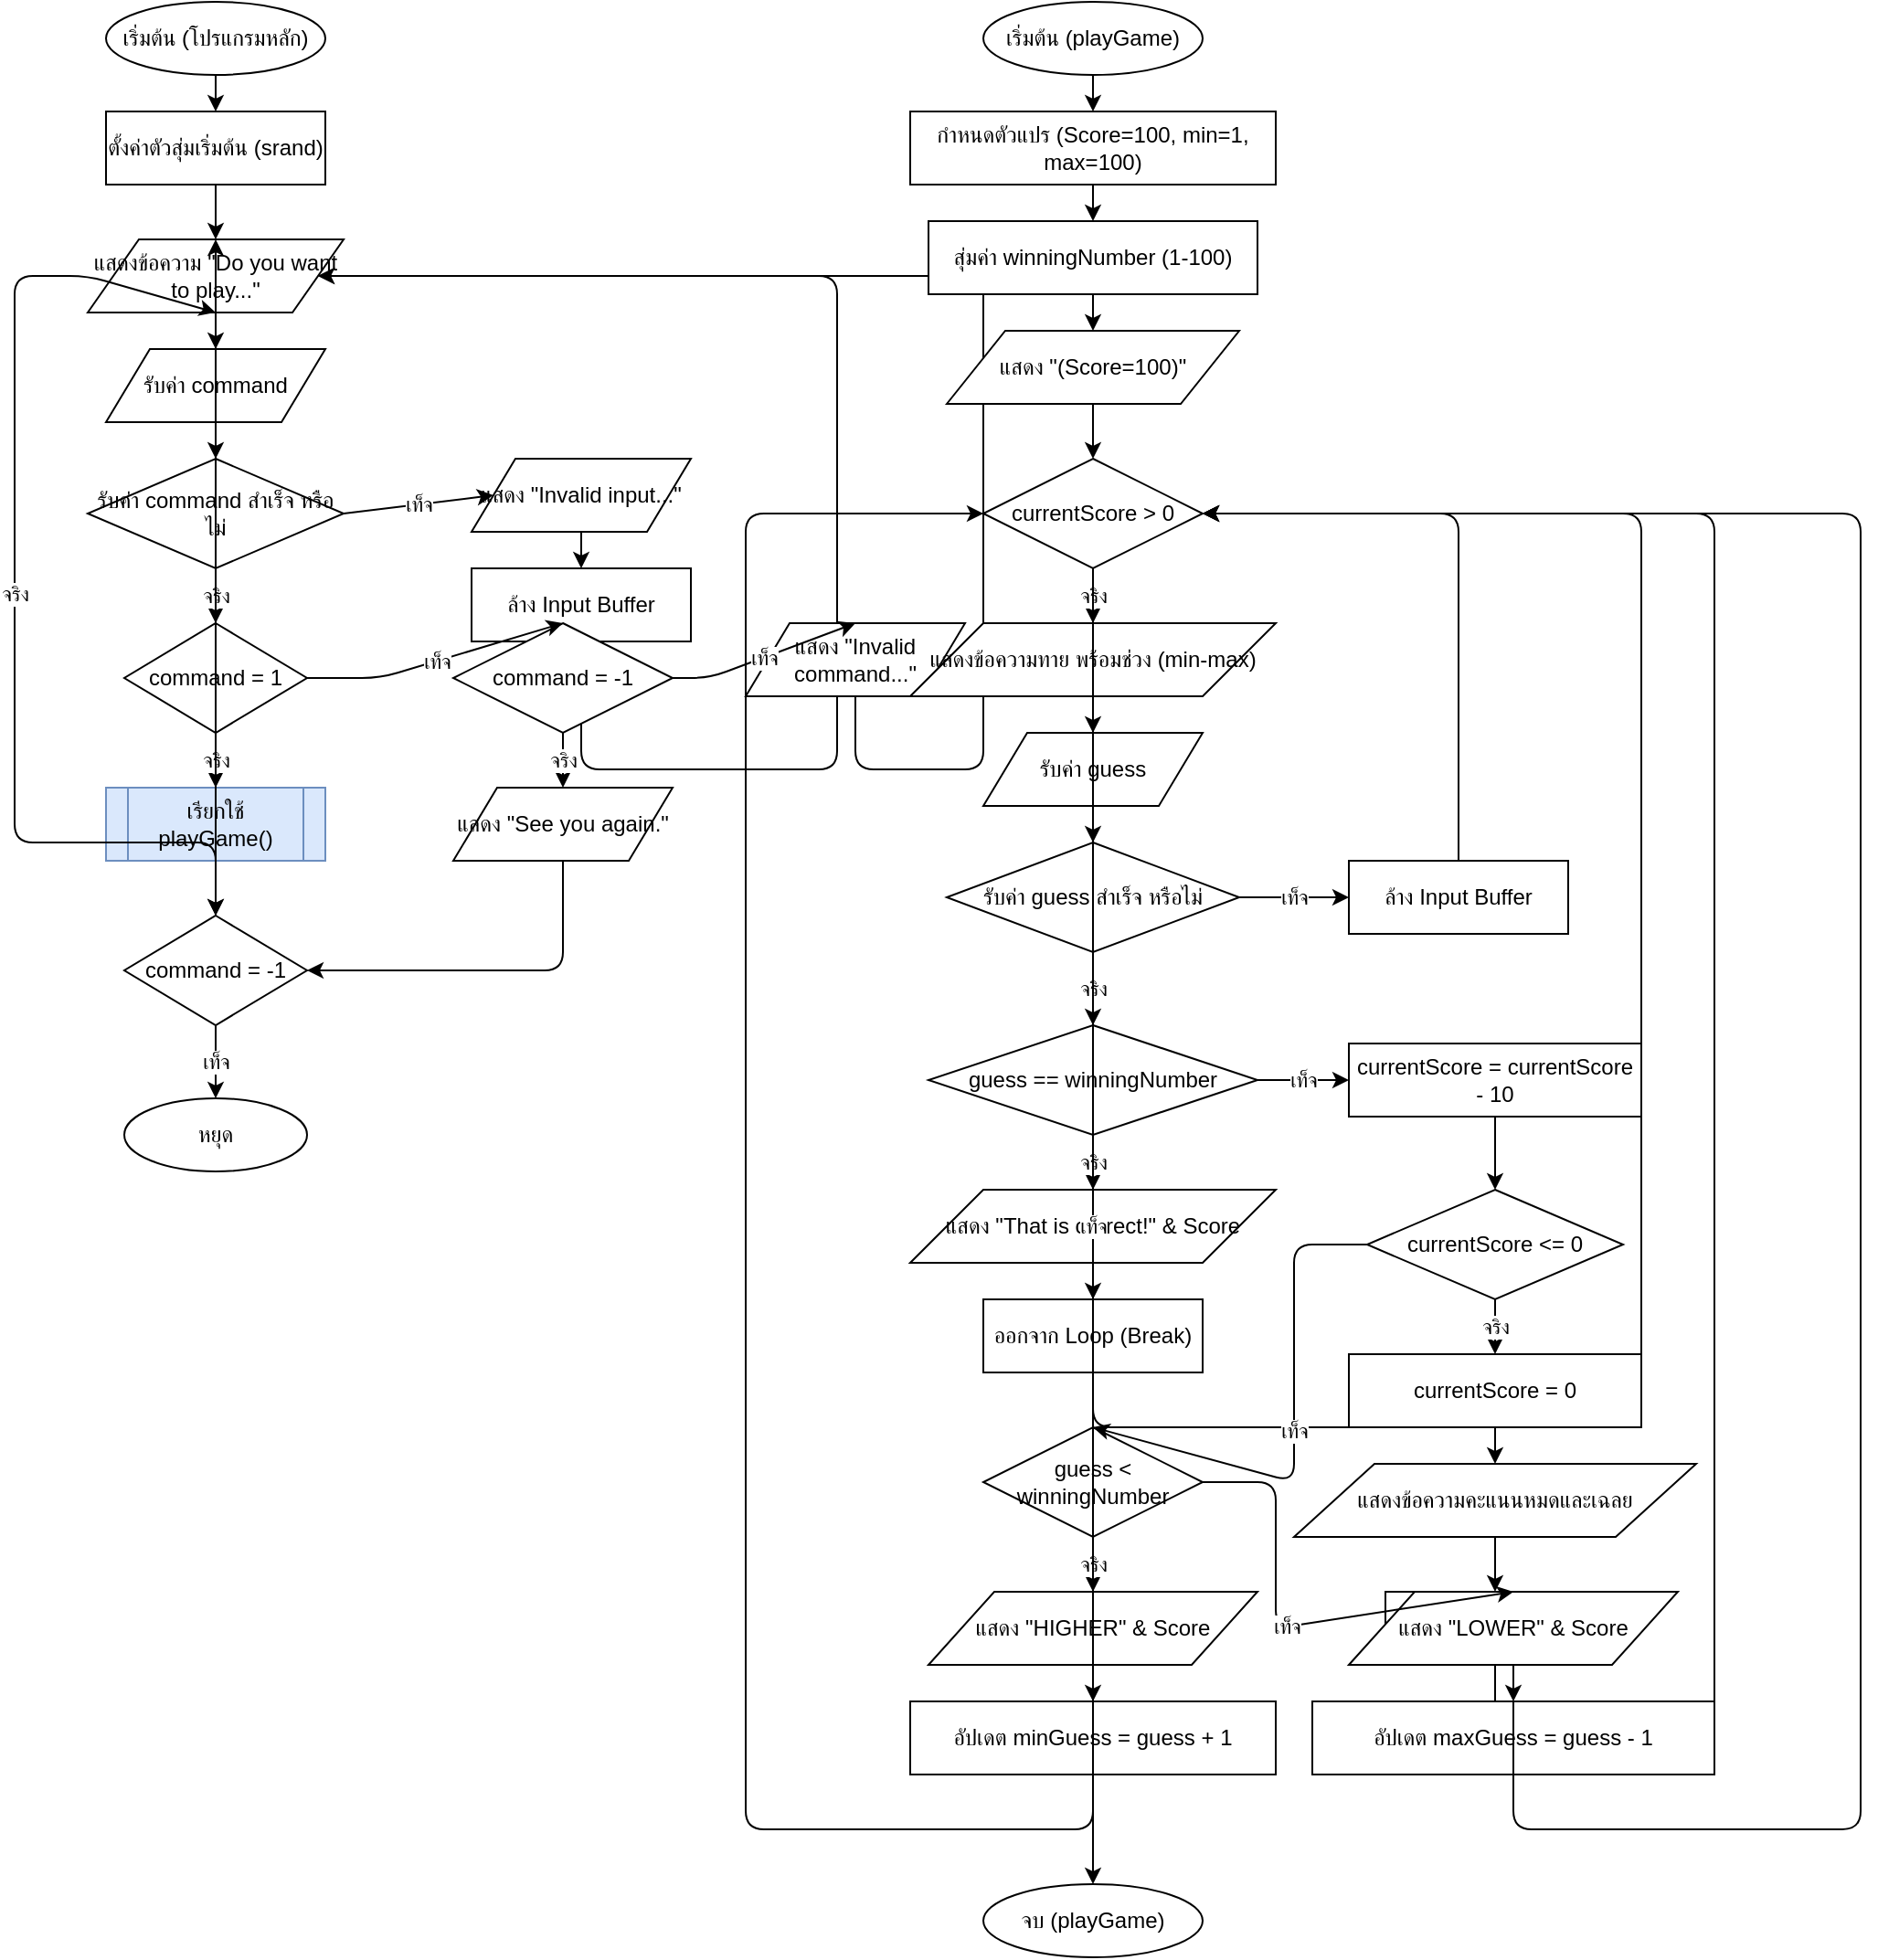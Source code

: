<mxGraphModel dx="1200" dy="700" grid="1" gridSize="10" guides="1" tooltips="1" connect="1" arrows="1" fold="1" page="1" pageScale="1" pageWidth="850" pageHeight="1100" math="0" shadow="0">
  <root>
    <mxCell id="0" />
    <mxCell id="1" parent="0" />
    <!-- ============================================== -->
    <!-- MAIN FLOWCHART: main() -->
    <!-- ============================================== -->
    <mxCell id="main_start" value="เริ่มต้น (โปรแกรมหลัก)" style="ellipse;whiteSpace=wrap;html=1;" vertex="1" parent="1">
      <mxGeometry x="100" y="20" width="120" height="40" as="geometry" />
    </mxCell>
    <mxCell id="main_init" value="ตั้งค่าตัวสุ่มเริ่มต้น (srand)" style="rounded=0;whiteSpace=wrap;html=1;" vertex="1" parent="1">
      <mxGeometry x="100" y="80" width="120" height="40" as="geometry" />
    </mxCell>
    <mxCell id="main_flow_1" value="" style="endArrow=classic;html=1;exitX=0.5;exitY=1;entryX=0.5;entryY=0;" edge="1" parent="1" source="main_start" target="main_init">
      <mxGeometry relative="1" as="geometry" />
    </mxCell>
    <!-- Loop: do { ... } while (command != -1) -->
    <mxCell id="main_loop_condition" value="command = -1" style="rhombus;whiteSpace=wrap;html=1;" vertex="1" parent="1">
      <mxGeometry x="110" y="520" width="100" height="60" as="geometry" />
    </mxCell>
    <mxCell id="main_flow_loop_init" value="" style="endArrow=classic;html=1;entryX=0.5;entryY=0;" edge="1" parent="1" target="main_loop_condition">
      <mxGeometry width="50" height="50" relative="1" as="geometry">
        <mxPoint x="160" y="500" as="sourcePoint" />
      </mxGeometry>
    </mxCell>
    <mxCell id="main_flow_loop_back" value="" style="endArrow=classic;html=1;exitX=0.5;exitY=1;entryX=0.5;entryY=0;" edge="1" parent="1" source="main_init">
      <mxGeometry relative="1" as="geometry">
        <mxPoint x="160" y="120" as="sourcePoint" />
        <mxPoint x="160" y="150" as="targetPoint" />
      </mxGeometry>
    </mxCell>
    <!-- Loop Start -->
    <mxCell id="main_prompt" value="แสดงข้อความ &quot;Do you want to play...&quot;" style="shape=parallelogram;perimeter=parallelogramPerimeter;whiteSpace=wrap;html=1;" vertex="1" parent="1">
      <mxGeometry x="90" y="150" width="140" height="40" as="geometry" />
    </mxCell>
    <mxCell id="main_input" value="รับค่า command" style="shape=parallelogram;perimeter=parallelogramPerimeter;whiteSpace=wrap;html=1;" vertex="1" parent="1">
      <mxGeometry x="100" y="210" width="120" height="40" as="geometry" />
    </mxCell>
    <mxCell id="main_flow_2" value="" style="endArrow=classic;html=1;exitX=0.5;exitY=1;entryX=0.5;entryY=0;" edge="1" parent="1" source="main_prompt" target="main_input">
      <mxGeometry relative="1" as="geometry" />
    </mxCell>
    <!-- Condition: Input Error (scanf != 1) -->
    <mxCell id="main_cond_input" value="รับค่า command สำเร็จ หรือไม่" style="rhombus;whiteSpace=wrap;html=1;" vertex="1" parent="1">
      <mxGeometry x="90" y="270" width="140" height="60" as="geometry" />
    </mxCell>
    <mxCell id="main_flow_3" value="" style="endArrow=classic;html=1;exitX=0.5;exitY=1;entryX=0.5;entryY=0;" edge="1" parent="1" source="main_input" target="main_cond_input">
      <mxGeometry relative="1" as="geometry" />
    </mxCell>
    <!-- Path: Input Error (False) -->
    <mxCell id="main_error_msg" value="แสดง &quot;Invalid input...&quot;" style="shape=parallelogram;perimeter=parallelogramPerimeter;whiteSpace=wrap;html=1;" vertex="1" parent="1">
      <mxGeometry x="300" y="270" width="120" height="40" as="geometry" />
    </mxCell>
    <mxCell id="main_error_clear" value="ล้าง Input Buffer" style="rounded=0;whiteSpace=wrap;html=1;" vertex="1" parent="1">
      <mxGeometry x="300" y="330" width="120" height="40" as="geometry" />
    </mxCell>
    <mxCell id="main_flow_error_1" value="เท็จ" style="endArrow=classic;html=1;exitX=1;exitY=0.5;entryX=0;entryY=0.5;" edge="1" parent="1" source="main_cond_input" target="main_error_msg">
      <mxGeometry relative="1" as="geometry">
        <mxPoint x="230" y="300" as="sourcePoint" />
      </mxGeometry>
    </mxCell>
    <mxCell id="main_flow_error_2" value="" style="endArrow=classic;html=1;exitX=0.5;exitY=1;entryX=0.5;entryY=0;" edge="1" parent="1" source="main_error_msg" target="main_error_clear">
      <mxGeometry relative="1" as="geometry" />
    </mxCell>
    <mxCell id="main_flow_error_loop" value="" style="endArrow=classic;html=1;exitX=0.5;exitY=1;entryX=1;entryY=0.5;" edge="1" parent="1" source="main_error_clear" target="main_prompt">
      <mxGeometry relative="1" as="geometry">
        <mxPoint x="360" y="370" as="sourcePoint" />
        <mxPoint x="360" y="170" as="targetPoint" />
        <Array as="points">
          <mxPoint x="360" y="440" />
          <mxPoint x="500" y="440" />
          <mxPoint x="500" y="170" />
          <mxPoint x="230" y="170" />
        </Array>
      </mxGeometry>
    </mxCell>
    <!-- Path: Input Success (True) -->
    <mxCell id="main_cond_play" value="command = 1" style="rhombus;whiteSpace=wrap;html=1;" vertex="1" parent="1">
      <mxGeometry x="110" y="360" width="100" height="60" as="geometry" />
    </mxCell>
    <mxCell id="main_flow_4" value="จริง" style="endArrow=classic;html=1;exitX=0.5;exitY=1;entryX=0.5;entryY=0;" edge="1" parent="1" source="main_cond_input" target="main_cond_play">
      <mxGeometry relative="1" as="geometry" />
    </mxCell>
    <!-- Path: Play Game (True) -->
    <mxCell id="main_call_func" value="เรียกใช้ playGame()" style="shape=process;whiteSpace=wrap;html=1;rounded=0;fillColor=#dae8fc;strokeColor=#6c8ebf;fontFamily=Helvetica;fontStyle=0" vertex="1" parent="1">
      <mxGeometry x="100" y="450" width="120" height="40" as="geometry" />
    </mxCell>
    <mxCell id="main_flow_5" value="จริง" style="endArrow=classic;html=1;exitX=0.5;exitY=1;entryX=0.5;entryY=0;" edge="1" parent="1" source="main_cond_play" target="main_call_func">
      <mxGeometry relative="1" as="geometry" />
    </mxCell>
    <mxCell id="main_flow_func_return" value="" style="endArrow=classic;html=1;exitX=0.5;exitY=1;entryX=0.5;entryY=0;" edge="1" parent="1" source="main_call_func" target="main_prompt">
      <mxGeometry relative="1" as="geometry">
        <mxPoint x="160" y="490" as="sourcePoint" />
        <mxPoint x="160" y="150" as="targetPoint" />
        <Array as="points">
          <mxPoint x="160" y="500" />
          <mxPoint x="160" y="520" />
          <mxPoint x="160" y="520" />
          <mxPoint x="160" y="520" />
          <mxPoint x="160" y="520" />
        </Array>
      </mxGeometry>
    </mxCell>
    <mxCell id="main_flow_func_return_to_check" value="" style="endArrow=classic;html=1;exitX=0.5;exitY=1;entryX=0.5;entryY=0;" edge="1" parent="1" source="main_call_func" target="main_loop_condition">
      <mxGeometry relative="1" as="geometry">
        <mxPoint x="160" y="490" as="sourcePoint" />
        <mxPoint x="160" y="520" as="targetPoint" />
      </mxGeometry>
    </mxCell>
    <!-- Path: Command Check (False) -->
    <mxCell id="main_cond_exit" value="command = -1" style="rhombus;whiteSpace=wrap;html=1;" vertex="1" parent="1">
      <mxGeometry x="290" y="360" width="120" height="60" as="geometry" />
    </mxCell>
    <mxCell id="main_flow_6" value="เท็จ" style="endArrow=classic;html=1;exitX=1;exitY=0.5;entryX=0.5;entryY=0;" edge="1" parent="1" source="main_cond_play" target="main_cond_exit">
      <mxGeometry relative="1" as="geometry">
        <mxPoint x="210" y="390" as="sourcePoint" />
        <mxPoint x="350" y="390" as="targetPoint" />
        <Array as="points">
          <mxPoint x="250" y="390" />
          <mxPoint x="250" y="390" />
        </Array>
      </mxGeometry>
    </mxCell>
    <!-- Path: Exit (True) -->
    <mxCell id="main_exit_msg" value="แสดง &quot;See you again.&quot;" style="shape=parallelogram;perimeter=parallelogramPerimeter;whiteSpace=wrap;html=1;" vertex="1" parent="1">
      <mxGeometry x="290" y="450" width="120" height="40" as="geometry" />
    </mxCell>
    <mxCell id="main_flow_7" value="จริง" style="endArrow=classic;html=1;exitX=0.5;exitY=1;entryX=0.5;entryY=0;" edge="1" parent="1" source="main_cond_exit" target="main_exit_msg">
      <mxGeometry relative="1" as="geometry" />
    </mxCell>
    <mxCell id="main_flow_exit_loop" value="" style="endArrow=classic;html=1;exitX=0.5;exitY=1;entryX=1;entryY=0.5;" edge="1" parent="1" source="main_exit_msg" target="main_loop_condition">
      <mxGeometry relative="1" as="geometry">
        <mxPoint x="350" y="490" as="sourcePoint" />
        <mxPoint x="210" y="550" as="targetPoint" />
        <Array as="points">
          <mxPoint x="350" y="550" />
        </Array>
      </mxGeometry>
    </mxCell>
    <!-- Path: Invalid Command (False) -->
    <mxCell id="main_invalid_msg" value="แสดง &quot;Invalid command...&quot;" style="shape=parallelogram;perimeter=parallelogramPerimeter;whiteSpace=wrap;html=1;" vertex="1" parent="1">
      <mxGeometry x="450" y="360" width="120" height="40" as="geometry" />
    </mxCell>
    <mxCell id="main_flow_8" value="เท็จ" style="endArrow=classic;html=1;exitX=1;exitY=0.5;entryX=0.5;entryY=0;" edge="1" parent="1" source="main_cond_exit" target="main_invalid_msg">
      <mxGeometry relative="1" as="geometry">
        <mxPoint x="410" y="390" as="sourcePoint" />
        <mxPoint x="510" y="390" as="targetPoint" />
        <Array as="points">
          <mxPoint x="430" y="390" />
        </Array>
      </mxGeometry>
    </mxCell>
    <mxCell id="main_flow_invalid_loop" value="" style="endArrow=classic;html=1;exitX=0.5;exitY=1;entryX=1;entryY=0.5;" edge="1" parent="1" source="main_invalid_msg" target="main_prompt">
      <mxGeometry relative="1" as="geometry">
        <mxPoint x="510" y="400" as="sourcePoint" />
        <mxPoint x="230" y="170" as="targetPoint" />
        <Array as="points">
          <mxPoint x="510" y="440" />
          <mxPoint x="580" y="440" />
          <mxPoint x="580" y="170" />
          <mxPoint x="230" y="170" />
        </Array>
      </mxGeometry>
    </mxCell>
    <!-- Loop Condition Merge and Stop -->
    <mxCell id="main_stop" value="หยุด" style="ellipse;whiteSpace=wrap;html=1;" vertex="1" parent="1">
      <mxGeometry x="110" y="620" width="100" height="40" as="geometry" />
    </mxCell>
    <mxCell id="main_flow_stop" value="เท็จ" style="endArrow=classic;html=1;exitX=0.5;exitY=1;entryX=0.5;entryY=0;" edge="1" parent="1" source="main_loop_condition" target="main_stop">
      <mxGeometry relative="1" as="geometry" />
    </mxCell>
    <mxCell id="main_flow_loop_true" value="จริง" style="endArrow=classic;html=1;exitX=0.5;exitY=0;entryX=0.5;entryY=1;" edge="1" parent="1" source="main_loop_condition" target="main_prompt">
      <mxGeometry relative="1" as="geometry">
        <mxPoint x="160" y="520" as="sourcePoint" />
        <mxPoint x="160" y="190" as="targetPoint" />
        <Array as="points">
          <mxPoint x="160" y="480" />
          <mxPoint x="50" y="480" />
          <mxPoint x="50" y="170" />
          <mxPoint x="90" y="170" />
        </Array>
      </mxGeometry>
    </mxCell>
    <!-- ============================================== -->
    <!-- FUNCTION FLOWCHART: playGame() -->
    <!-- ============================================== -->
    <mxCell id="func_start" value="เริ่มต้น (playGame)" style="ellipse;whiteSpace=wrap;html=1;" vertex="1" parent="1">
      <mxGeometry x="580" y="20" width="120" height="40" as="geometry" />
    </mxCell>
    <mxCell id="func_init" value="กำหนดตัวแปร (Score=100, min=1, max=100)" style="rounded=0;whiteSpace=wrap;html=1;" vertex="1" parent="1">
      <mxGeometry x="540" y="80" width="200" height="40" as="geometry" />
    </mxCell>
    <mxCell id="func_flow_1" value="" style="endArrow=classic;html=1;exitX=0.5;exitY=1;entryX=0.5;entryY=0;" edge="1" parent="1" source="func_start" target="func_init">
      <mxGeometry relative="1" as="geometry" />
    </mxCell>
    <mxCell id="func_rand" value="สุ่มค่า winningNumber (1-100)" style="rounded=0;whiteSpace=wrap;html=1;" vertex="1" parent="1">
      <mxGeometry x="550" y="140" width="180" height="40" as="geometry" />
    </mxCell>
    <mxCell id="func_flow_2" value="" style="endArrow=classic;html=1;exitX=0.5;exitY=1;entryX=0.5;entryY=0;" edge="1" parent="1" source="func_init" target="func_rand">
      <mxGeometry relative="1" as="geometry" />
    </mxCell>
    <mxCell id="func_output_score_init" value="แสดง &quot;(Score=100)&quot;" style="shape=parallelogram;perimeter=parallelogramPerimeter;whiteSpace=wrap;html=1;" vertex="1" parent="1">
      <mxGeometry x="560" y="200" width="160" height="40" as="geometry" />
    </mxCell>
    <mxCell id="func_flow_3" value="" style="endArrow=classic;html=1;exitX=0.5;exitY=1;entryX=0.5;entryY=0;" edge="1" parent="1" source="func_rand" target="func_output_score_init">
      <mxGeometry relative="1" as="geometry" />
    </mxCell>
    <!-- Loop: do { ... } while (currentScore > 0) -->
    <mxCell id="func_loop_condition" value="currentScore &gt; 0" style="rhombus;whiteSpace=wrap;html=1;" vertex="1" parent="1">
      <mxGeometry x="580" y="270" width="120" height="60" as="geometry" />
    </mxCell>
    <mxCell id="func_flow_loop_init" value="" style="endArrow=classic;html=1;exitX=0.5;exitY=1;entryX=0.5;entryY=0;" edge="1" parent="1" source="func_output_score_init" target="func_loop_condition">
      <mxGeometry relative="1" as="geometry" />
    </mxCell>
    <!-- Loop True Path -->
    <mxCell id="func_prompt" value="แสดงข้อความทาย พร้อมช่วง (min-max)" style="shape=parallelogram;perimeter=parallelogramPerimeter;whiteSpace=wrap;html=1;" vertex="1" parent="1">
      <mxGeometry x="540" y="360" width="200" height="40" as="geometry" />
    </mxCell>
    <mxCell id="func_flow_4" value="จริง" style="endArrow=classic;html=1;exitX=0.5;exitY=1;entryX=0.5;entryY=0;" edge="1" parent="1" source="func_loop_condition" target="func_prompt">
      <mxGeometry relative="1" as="geometry" />
    </mxCell>
    <mxCell id="func_input_guess" value="รับค่า guess" style="shape=parallelogram;perimeter=parallelogramPerimeter;whiteSpace=wrap;html=1;" vertex="1" parent="1">
      <mxGeometry x="580" y="420" width="120" height="40" as="geometry" />
    </mxCell>
    <mxCell id="func_flow_5" value="" style="endArrow=classic;html=1;exitX=0.5;exitY=1;entryX=0.5;entryY=0;" edge="1" parent="1" source="func_prompt" target="func_input_guess">
      <mxGeometry relative="1" as="geometry" />
    </mxCell>
    <!-- Condition: Input Error (scanf != 1) -->
    <mxCell id="func_cond_input" value="รับค่า guess สำเร็จ หรือไม่" style="rhombus;whiteSpace=wrap;html=1;" vertex="1" parent="1">
      <mxGeometry x="560" y="480" width="160" height="60" as="geometry" />
    </mxCell>
    <mxCell id="func_flow_6" value="" style="endArrow=classic;html=1;exitX=0.5;exitY=1;entryX=0.5;entryY=0;" edge="1" parent="1" source="func_input_guess" target="func_cond_input">
      <mxGeometry relative="1" as="geometry" />
    </mxCell>
    <!-- Path: Input Error (False) -->
    <mxCell id="func_error_clear" value="ล้าง Input Buffer" style="rounded=0;whiteSpace=wrap;html=1;" vertex="1" parent="1">
      <mxGeometry x="780" y="490" width="120" height="40" as="geometry" />
    </mxCell>
    <mxCell id="func_flow_error_1" value="เท็จ" style="endArrow=classic;html=1;exitX=1;exitY=0.5;entryX=0;entryY=0.5;" edge="1" parent="1" source="func_cond_input" target="func_error_clear">
      <mxGeometry relative="1" as="geometry">
        <mxPoint x="720" y="510" as="sourcePoint" />
      </mxGeometry>
    </mxCell>
    <mxCell id="func_flow_error_loop" value="" style="endArrow=classic;html=1;exitX=0.5;exitY=0;entryX=1;entryY=0.5;" edge="1" parent="1" source="func_error_clear" target="func_loop_condition">
      <mxGeometry relative="1" as="geometry">
        <mxPoint x="840" y="490" as="sourcePoint" />
        <Array as="points">
          <mxPoint x="840" y="300" />
          <mxPoint x="700" y="300" />
        </Array>
      </mxGeometry>
    </mxCell>
    <!-- Path: Input Success (True) -->
    <mxCell id="func_cond_correct" value="guess == winningNumber" style="rhombus;whiteSpace=wrap;html=1;" vertex="1" parent="1">
      <mxGeometry x="550" y="580" width="180" height="60" as="geometry" />
    </mxCell>
    <mxCell id="func_flow_7" value="จริง" style="endArrow=classic;html=1;exitX=0.5;exitY=1;entryX=0.5;entryY=0;" edge="1" parent="1" source="func_cond_input" target="func_cond_correct">
      <mxGeometry relative="1" as="geometry" />
    </mxCell>
    <!-- Path: Correct Guess (True) -->
    <mxCell id="func_output_win" value="แสดง &quot;That is correct!&quot; &amp; Score" style="shape=parallelogram;perimeter=parallelogramPerimeter;whiteSpace=wrap;html=1;" vertex="1" parent="1">
      <mxGeometry x="540" y="670" width="200" height="40" as="geometry" />
    </mxCell>
    <mxCell id="func_flow_8" value="จริง" style="endArrow=classic;html=1;exitX=0.5;exitY=1;entryX=0.5;entryY=0;" edge="1" parent="1" source="func_cond_correct" target="func_output_win">
      <mxGeometry relative="1" as="geometry" />
    </mxCell>
    <mxCell id="func_break_win" value="ออกจาก Loop (Break)" style="rounded=0;whiteSpace=wrap;html=1;" vertex="1" parent="1">
      <mxGeometry x="580" y="730" width="120" height="40" as="geometry" />
    </mxCell>
    <mxCell id="func_flow_9" value="" style="endArrow=classic;html=1;exitX=0.5;exitY=1;entryX=0.5;entryY=0;" edge="1" parent="1" source="func_output_win" target="func_break_win">
      <mxGeometry relative="1" as="geometry" />
    </mxCell>
    <mxCell id="func_flow_break_to_check" value="" style="endArrow=classic;html=1;exitX=0.5;exitY=1;entryX=1;entryY=0.5;" edge="1" parent="1" source="func_break_win" target="func_loop_condition">
      <mxGeometry relative="1" as="geometry">
        <mxPoint x="640" y="770" as="sourcePoint" />
        <Array as="points">
          <mxPoint x="640" y="800" />
          <mxPoint x="940" y="800" />
          <mxPoint x="940" y="300" />
          <mxPoint x="700" y="300" />
        </Array>
      </mxGeometry>
    </mxCell>
    <!-- Path: Incorrect Guess (False) -->
    <mxCell id="func_process_deduct" value="currentScore = currentScore - 10" style="rounded=0;whiteSpace=wrap;html=1;" vertex="1" parent="1">
      <mxGeometry x="780" y="590" width="160" height="40" as="geometry" />
    </mxCell>
    <mxCell id="func_flow_10" value="เท็จ" style="endArrow=classic;html=1;exitX=1;exitY=0.5;entryX=0;entryY=0.5;" edge="1" parent="1" source="func_cond_correct" target="func_process_deduct">
      <mxGeometry relative="1" as="geometry">
        <mxPoint x="730" y="610" as="sourcePoint" />
      </mxGeometry>
    </mxCell>
    <!-- Condition: Score <= 0 -->
    <mxCell id="func_cond_score_zero" value="currentScore &lt;= 0" style="rhombus;whiteSpace=wrap;html=1;" vertex="1" parent="1">
      <mxGeometry x="790" y="670" width="140" height="60" as="geometry" />
    </mxCell>
    <mxCell id="func_flow_11" value="" style="endArrow=classic;html=1;exitX=0.5;exitY=1;entryX=0.5;entryY=0;" edge="1" parent="1" source="func_process_deduct" target="func_cond_score_zero">
      <mxGeometry relative="1" as="geometry" />
    </mxCell>
    <!-- Path: Score Zero (True) -->
    <mxCell id="func_process_score_min" value="currentScore = 0" style="rounded=0;whiteSpace=wrap;html=1;" vertex="1" parent="1">
      <mxGeometry x="780" y="760" width="160" height="40" as="geometry" />
    </mxCell>
    <mxCell id="func_flow_12" value="จริง" style="endArrow=classic;html=1;exitX=0.5;exitY=1;entryX=0.5;entryY=0;" edge="1" parent="1" source="func_cond_score_zero" target="func_process_score_min">
      <mxGeometry relative="1" as="geometry" />
    </mxCell>
    <mxCell id="func_output_lose" value="แสดงข้อความคะแนนหมดและเฉลย" style="shape=parallelogram;perimeter=parallelogramPerimeter;whiteSpace=wrap;html=1;" vertex="1" parent="1">
      <mxGeometry x="750" y="820" width="220" height="40" as="geometry" />
    </mxCell>
    <mxCell id="func_flow_13" value="" style="endArrow=classic;html=1;exitX=0.5;exitY=1;entryX=0.5;entryY=0;" edge="1" parent="1" source="func_process_score_min" target="func_output_lose">
      <mxGeometry relative="1" as="geometry" />
    </mxCell>
    <mxCell id="func_break_lose" value="ออกจาก Loop (Break)" style="rounded=0;whiteSpace=wrap;html=1;" vertex="1" parent="1">
      <mxGeometry x="800" y="890" width="120" height="40" as="geometry" />
    </mxCell>
    <mxCell id="func_flow_14" value="" style="endArrow=classic;html=1;exitX=0.5;exitY=1;entryX=0.5;entryY=0;" edge="1" parent="1" source="func_output_lose" target="func_break_lose">
      <mxGeometry relative="1" as="geometry" />
    </mxCell>
    <mxCell id="func_flow_break_lose_to_check" value="" style="endArrow=classic;html=1;exitX=0.5;exitY=1;entryX=1;entryY=0.5;" edge="1" parent="1" source="func_break_lose" target="func_loop_condition">
      <mxGeometry relative="1" as="geometry">
        <mxPoint x="860" y="930" as="sourcePoint" />
        <Array as="points">
          <mxPoint x="860" y="980" />
          <mxPoint x="980" y="980" />
          <mxPoint x="980" y="300" />
          <mxPoint x="700" y="300" />
        </Array>
      </mxGeometry>
    </mxCell>
    <!-- Path: Score Remains (False) -->
    <mxCell id="func_cond_higher" value="guess &lt; winningNumber" style="rhombus;whiteSpace=wrap;html=1;" vertex="1" parent="1">
      <mxGeometry x="580" y="800" width="120" height="60" as="geometry" />
    </mxCell>
    <mxCell id="func_flow_15" value="เท็จ" style="endArrow=classic;html=1;exitX=0;exitY=0.5;entryX=0.5;entryY=0;" edge="1" parent="1" source="func_cond_score_zero" target="func_cond_higher">
      <mxGeometry relative="1" as="geometry">
        <mxPoint x="790" y="700" as="sourcePoint" />
        <Array as="points">
          <mxPoint x="750" y="700" />
          <mxPoint x="750" y="830" />
        </Array>
      </mxGeometry>
    </mxCell>
    <!-- Path: HIGHER (True) -->
    <mxCell id="func_output_higher" value="แสดง &quot;HIGHER&quot; &amp; Score" style="shape=parallelogram;perimeter=parallelogramPerimeter;whiteSpace=wrap;html=1;" vertex="1" parent="1">
      <mxGeometry x="550" y="890" width="180" height="40" as="geometry" />
    </mxCell>
    <mxCell id="func_flow_16" value="จริง" style="endArrow=classic;html=1;exitX=0.5;exitY=1;entryX=0.5;entryY=0;" edge="1" parent="1" source="func_cond_higher" target="func_output_higher">
      <mxGeometry relative="1" as="geometry" />
    </mxCell>
    <mxCell id="func_process_min_update" value="อัปเดต minGuess = guess + 1" style="rounded=0;whiteSpace=wrap;html=1;" vertex="1" parent="1">
      <mxGeometry x="540" y="950" width="200" height="40" as="geometry" />
    </mxCell>
    <mxCell id="func_flow_17" value="" style="endArrow=classic;html=1;exitX=0.5;exitY=1;entryX=0.5;entryY=0;" edge="1" parent="1" source="func_output_higher" target="func_process_min_update">
      <mxGeometry relative="1" as="geometry" />
    </mxCell>
    <mxCell id="func_flow_higher_loop" value="" style="endArrow=classic;html=1;exitX=0.5;exitY=0;entryX=0;entryY=0.5;" edge="1" parent="1" source="func_process_min_update" target="func_loop_condition">
      <mxGeometry relative="1" as="geometry">
        <mxPoint x="640" y="950" as="sourcePoint" />
        <Array as="points">
          <mxPoint x="640" y="1020" />
          <mxPoint x="450" y="1020" />
          <mxPoint x="450" y="300" />
          <mxPoint x="580" y="300" />
        </Array>
      </mxGeometry>
    </mxCell>
    <!-- Path: LOWER (False/Else) -->
    <mxCell id="func_output_lower" value="แสดง &quot;LOWER&quot; &amp; Score" style="shape=parallelogram;perimeter=parallelogramPerimeter;whiteSpace=wrap;html=1;" vertex="1" parent="1">
      <mxGeometry x="780" y="890" width="180" height="40" as="geometry" />
    </mxCell>
    <mxCell id="func_flow_18" value="เท็จ" style="endArrow=classic;html=1;exitX=1;exitY=0.5;entryX=0.5;entryY=0;" edge="1" parent="1" source="func_cond_higher" target="func_output_lower">
      <mxGeometry relative="1" as="geometry">
        <mxPoint x="700" y="830" as="sourcePoint" />
        <Array as="points">
          <mxPoint x="740" y="830" />
          <mxPoint x="740" y="910" />
        </Array>
      </mxGeometry>
    </mxCell>
    <mxCell id="func_process_max_update" value="อัปเดต maxGuess = guess - 1" style="rounded=0;whiteSpace=wrap;html=1;" vertex="1" parent="1">
      <mxGeometry x="760" y="950" width="220" height="40" as="geometry" />
    </mxCell>
    <mxCell id="func_flow_19" value="" style="endArrow=classic;html=1;exitX=0.5;exitY=1;entryX=0.5;entryY=0;" edge="1" parent="1" source="func_output_lower" target="func_process_max_update">
      <mxGeometry relative="1" as="geometry" />
    </mxCell>
    <mxCell id="func_flow_lower_loop" value="" style="endArrow=classic;html=1;exitX=0.5;exitY=0;entryX=1;entryY=0.5;" edge="1" parent="1" source="func_process_max_update" target="func_loop_condition">
      <mxGeometry relative="1" as="geometry">
        <mxPoint x="870" y="950" as="sourcePoint" />
        <Array as="points">
          <mxPoint x="870" y="1020" />
          <mxPoint x="1060" y="1020" />
          <mxPoint x="1060" y="300" />
          <mxPoint x="700" y="300" />
        </Array>
      </mxGeometry>
    </mxCell>
    <!-- Loop False Path and Stop -->
    <mxCell id="func_stop" value="จบ (playGame)" style="ellipse;whiteSpace=wrap;html=1;" vertex="1" parent="1">
      <mxGeometry x="580" y="1050" width="120" height="40" as="geometry" />
    </mxCell>
    <mxCell id="func_flow_stop" value="เท็จ" style="endArrow=classic;html=1;exitX=0.5;exitY=1;entryX=0.5;entryY=0;" edge="1" parent="1" source="func_loop_condition" target="func_stop">
      <mxGeometry relative="1" as="geometry">
        <mxPoint x="640" y="330" as="sourcePoint" />
        <Array as="points">
          <mxPoint x="640" y="1020" />
        </Array>
      </mxGeometry>
    </mxCell>
  </root>
</mxGraphModel>
